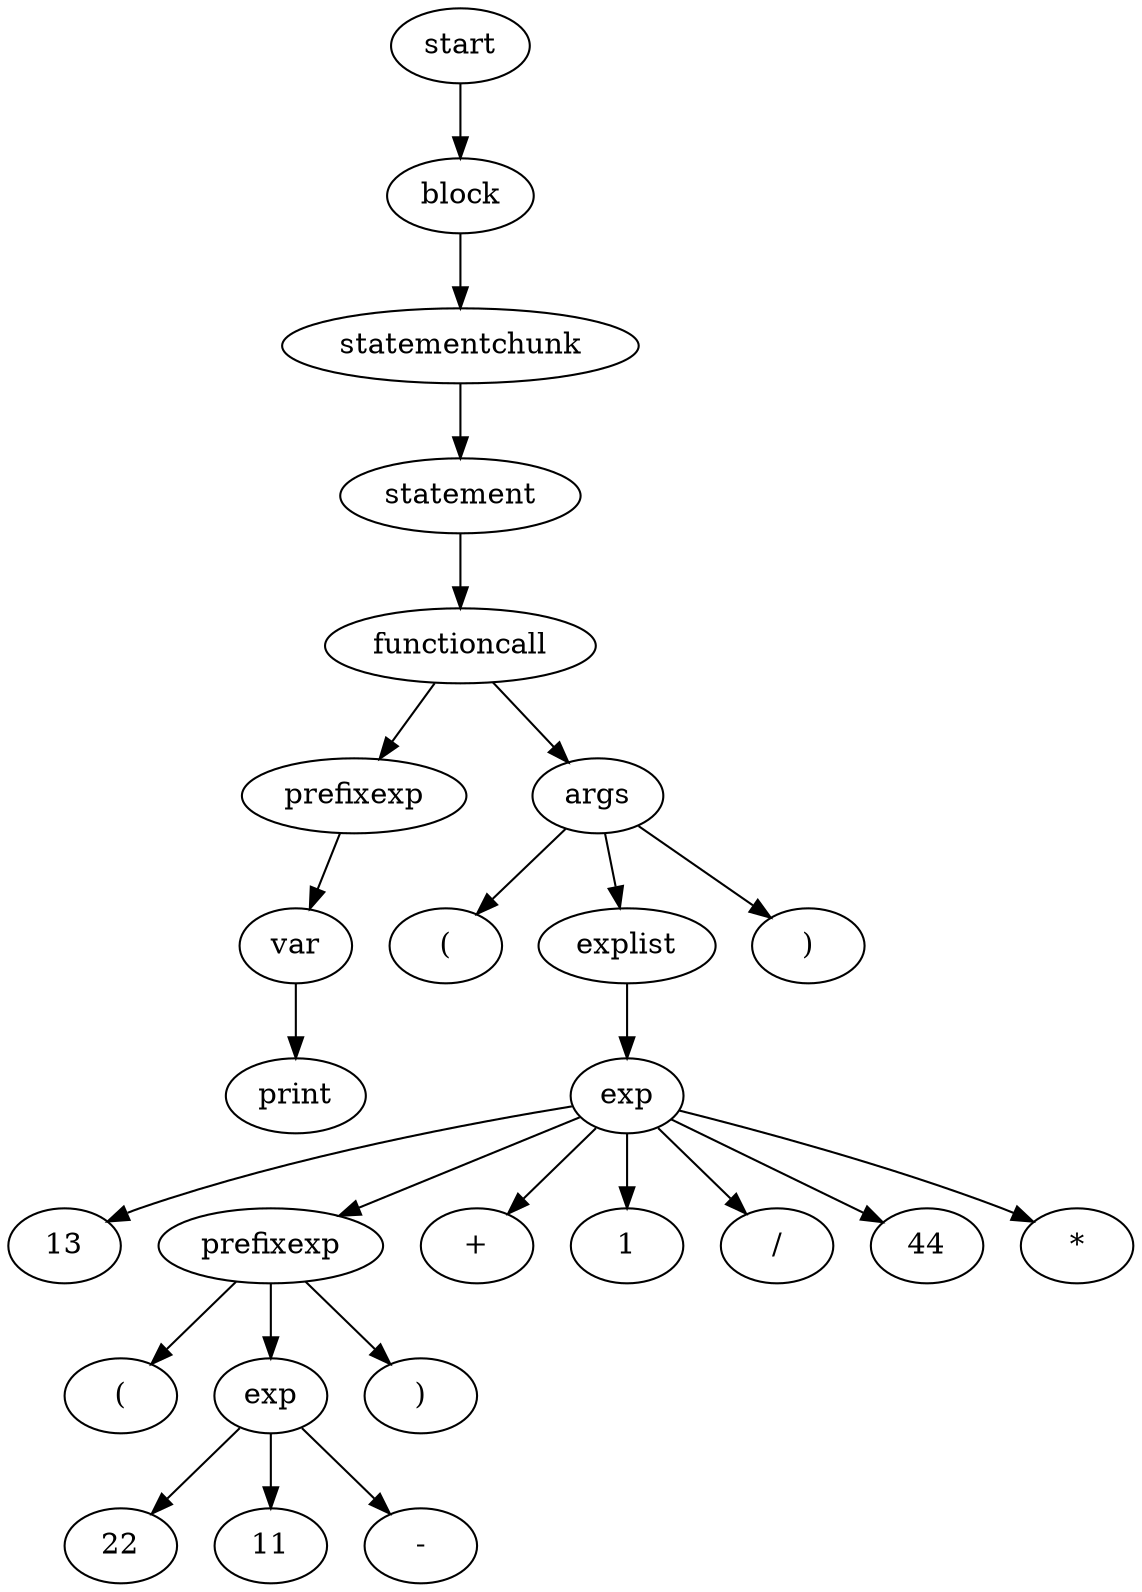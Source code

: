 
digraph { 
start0 [label="start"];
block2 [label="block"];
start0 -> block2;
statementchunk3 [label="statementchunk"];
block2 -> statementchunk3;
statement4 [label="statement"];
statementchunk3 -> statement4;
functioncall5 [label="functioncall"];
statement4 -> functioncall5;
prefixexp6 [label="prefixexp"];
functioncall5 -> prefixexp6;
var7 [label="var"];
prefixexp6 -> var7;
identifier8 [label="print"];
var7 -> identifier8;
args9 [label="args"];
functioncall5 -> args9;
leftparentheses10 [label="("];
args9 -> leftparentheses10;
explist11 [label="explist"];
args9 -> explist11;
exp12 [label="exp"];
explist11 -> exp12;
integer13 [label="13"];
exp12 -> integer13;
prefixexp14 [label="prefixexp"];
exp12 -> prefixexp14;
leftparentheses15 [label="("];
prefixexp14 -> leftparentheses15;
exp16 [label="exp"];
prefixexp14 -> exp16;
integer17 [label="22"];
exp16 -> integer17;
integer18 [label="11"];
exp16 -> integer18;
binop19 [label="-"];
exp16 -> binop19;
rightparentheses20 [label=")"];
prefixexp14 -> rightparentheses20;
binop21 [label="+"];
exp12 -> binop21;
integer22 [label="1"];
exp12 -> integer22;
binop23 [label="/"];
exp12 -> binop23;
integer24 [label="44"];
exp12 -> integer24;
binop25 [label="*"];
exp12 -> binop25;
rightparentheses26 [label=")"];
args9 -> rightparentheses26;

}
